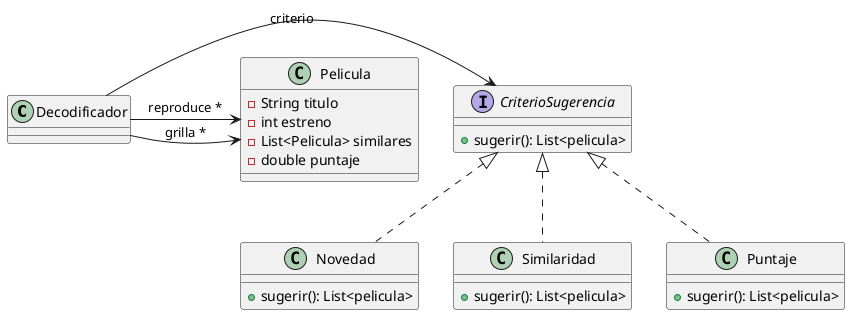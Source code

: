 @startuml

class Decodificador {
}

class Pelicula {
    -String titulo
    -int estreno
    -List<Pelicula> similares
    -double puntaje
}

interface CriterioSugerencia {
    +sugerir(): List<pelicula>
}

class Novedad implements CriterioSugerencia {
    +sugerir(): List<pelicula>
}

class Similaridad implements CriterioSugerencia {
    +sugerir(): List<pelicula>
}

class Puntaje implements CriterioSugerencia {
    +sugerir(): List<pelicula>
}

Decodificador -> CriterioSugerencia : criterio
Decodificador -> Pelicula : grilla *
Decodificador -> Pelicula : reproduce *
@enduml
